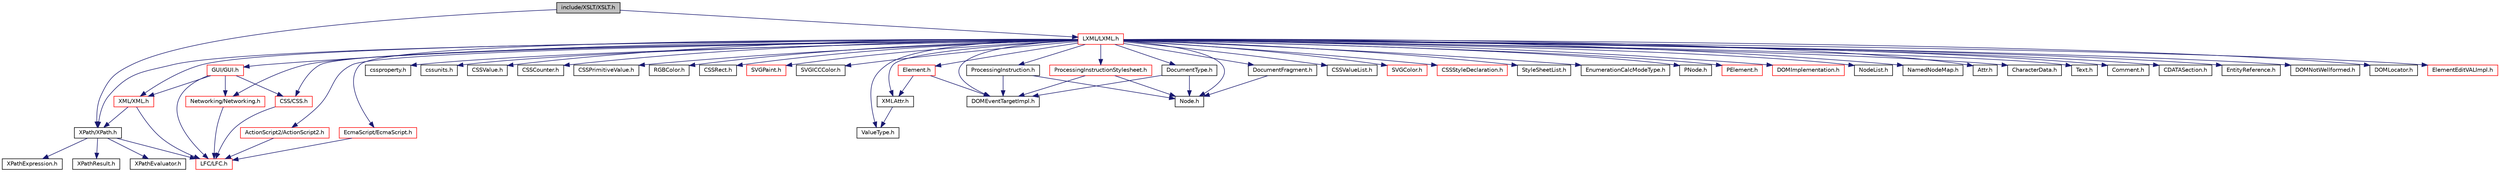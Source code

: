 digraph G
{
  edge [fontname="Helvetica",fontsize="10",labelfontname="Helvetica",labelfontsize="10"];
  node [fontname="Helvetica",fontsize="10",shape=record];
  Node1 [label="include/XSLT/XSLT.h",height=0.2,width=0.4,color="black", fillcolor="grey75", style="filled" fontcolor="black"];
  Node1 -> Node2 [color="midnightblue",fontsize="10",style="solid",fontname="Helvetica"];
  Node2 [label="XPath/XPath.h",height=0.2,width=0.4,color="black", fillcolor="white", style="filled",URL="$_x_path_8h.html"];
  Node2 -> Node3 [color="midnightblue",fontsize="10",style="solid",fontname="Helvetica"];
  Node3 [label="LFC/LFC.h",height=0.2,width=0.4,color="red", fillcolor="white", style="filled",URL="$_l_f_c_8h.html"];
  Node2 -> Node4 [color="midnightblue",fontsize="10",style="solid",fontname="Helvetica"];
  Node4 [label="XPathExpression.h",height=0.2,width=0.4,color="black", fillcolor="white", style="filled",URL="$_x_path_expression_8h.html"];
  Node2 -> Node5 [color="midnightblue",fontsize="10",style="solid",fontname="Helvetica"];
  Node5 [label="XPathResult.h",height=0.2,width=0.4,color="black", fillcolor="white", style="filled",URL="$_x_path_result_8h.html"];
  Node2 -> Node6 [color="midnightblue",fontsize="10",style="solid",fontname="Helvetica"];
  Node6 [label="XPathEvaluator.h",height=0.2,width=0.4,color="black", fillcolor="white", style="filled",URL="$_x_path_evaluator_8h.html"];
  Node1 -> Node7 [color="midnightblue",fontsize="10",style="solid",fontname="Helvetica"];
  Node7 [label="LXML/LXML.h",height=0.2,width=0.4,color="red", fillcolor="white", style="filled",URL="$_l_x_m_l_8h.html"];
  Node7 -> Node8 [color="midnightblue",fontsize="10",style="solid",fontname="Helvetica"];
  Node8 [label="GUI/GUI.h",height=0.2,width=0.4,color="red", fillcolor="white", style="filled",URL="$_g_u_i_8h.html"];
  Node8 -> Node3 [color="midnightblue",fontsize="10",style="solid",fontname="Helvetica"];
  Node8 -> Node9 [color="midnightblue",fontsize="10",style="solid",fontname="Helvetica"];
  Node9 [label="Networking/Networking.h",height=0.2,width=0.4,color="red", fillcolor="white", style="filled",URL="$_networking_8h.html"];
  Node9 -> Node3 [color="midnightblue",fontsize="10",style="solid",fontname="Helvetica"];
  Node8 -> Node10 [color="midnightblue",fontsize="10",style="solid",fontname="Helvetica"];
  Node10 [label="CSS/CSS.h",height=0.2,width=0.4,color="red", fillcolor="white", style="filled",URL="$_c_s_s_8h.html"];
  Node10 -> Node3 [color="midnightblue",fontsize="10",style="solid",fontname="Helvetica"];
  Node8 -> Node11 [color="midnightblue",fontsize="10",style="solid",fontname="Helvetica"];
  Node11 [label="XML/XML.h",height=0.2,width=0.4,color="red", fillcolor="white", style="filled",URL="$_x_m_l_8h.html"];
  Node11 -> Node3 [color="midnightblue",fontsize="10",style="solid",fontname="Helvetica"];
  Node11 -> Node2 [color="midnightblue",fontsize="10",style="solid",fontname="Helvetica"];
  Node7 -> Node10 [color="midnightblue",fontsize="10",style="solid",fontname="Helvetica"];
  Node7 -> Node2 [color="midnightblue",fontsize="10",style="solid",fontname="Helvetica"];
  Node7 -> Node11 [color="midnightblue",fontsize="10",style="solid",fontname="Helvetica"];
  Node7 -> Node12 [color="midnightblue",fontsize="10",style="solid",fontname="Helvetica"];
  Node12 [label="ActionScript2/ActionScript2.h",height=0.2,width=0.4,color="red", fillcolor="white", style="filled",URL="$_action_script2_8h.html"];
  Node12 -> Node3 [color="midnightblue",fontsize="10",style="solid",fontname="Helvetica"];
  Node7 -> Node13 [color="midnightblue",fontsize="10",style="solid",fontname="Helvetica"];
  Node13 [label="EcmaScript/EcmaScript.h",height=0.2,width=0.4,color="red", fillcolor="white", style="filled",URL="$_ecma_script_8h.html"];
  Node13 -> Node3 [color="midnightblue",fontsize="10",style="solid",fontname="Helvetica"];
  Node7 -> Node9 [color="midnightblue",fontsize="10",style="solid",fontname="Helvetica"];
  Node7 -> Node14 [color="midnightblue",fontsize="10",style="solid",fontname="Helvetica"];
  Node14 [label="cssproperty.h",height=0.2,width=0.4,color="black", fillcolor="white", style="filled",URL="$cssproperty_8h.html"];
  Node7 -> Node15 [color="midnightblue",fontsize="10",style="solid",fontname="Helvetica"];
  Node15 [label="cssunits.h",height=0.2,width=0.4,color="black", fillcolor="white", style="filled",URL="$cssunits_8h.html"];
  Node7 -> Node16 [color="midnightblue",fontsize="10",style="solid",fontname="Helvetica"];
  Node16 [label="CSSValue.h",height=0.2,width=0.4,color="black", fillcolor="white", style="filled",URL="$_c_s_s_value_8h.html"];
  Node7 -> Node17 [color="midnightblue",fontsize="10",style="solid",fontname="Helvetica"];
  Node17 [label="CSSCounter.h",height=0.2,width=0.4,color="black", fillcolor="white", style="filled",URL="$_c_s_s_counter_8h.html"];
  Node7 -> Node18 [color="midnightblue",fontsize="10",style="solid",fontname="Helvetica"];
  Node18 [label="CSSPrimitiveValue.h",height=0.2,width=0.4,color="black", fillcolor="white", style="filled",URL="$_c_s_s_primitive_value_8h.html"];
  Node7 -> Node19 [color="midnightblue",fontsize="10",style="solid",fontname="Helvetica"];
  Node19 [label="RGBColor.h",height=0.2,width=0.4,color="black", fillcolor="white", style="filled",URL="$_r_g_b_color_8h.html"];
  Node7 -> Node20 [color="midnightblue",fontsize="10",style="solid",fontname="Helvetica"];
  Node20 [label="CSSRect.h",height=0.2,width=0.4,color="black", fillcolor="white", style="filled",URL="$_c_s_s_rect_8h.html"];
  Node7 -> Node21 [color="midnightblue",fontsize="10",style="solid",fontname="Helvetica"];
  Node21 [label="SVGPaint.h",height=0.2,width=0.4,color="red", fillcolor="white", style="filled",URL="$_s_v_g_paint_8h.html"];
  Node7 -> Node22 [color="midnightblue",fontsize="10",style="solid",fontname="Helvetica"];
  Node22 [label="SVGICCColor.h",height=0.2,width=0.4,color="black", fillcolor="white", style="filled",URL="$_s_v_g_i_c_c_color_8h.html"];
  Node7 -> Node23 [color="midnightblue",fontsize="10",style="solid",fontname="Helvetica"];
  Node23 [label="ValueType.h",height=0.2,width=0.4,color="black", fillcolor="white", style="filled",URL="$_value_type_8h.html"];
  Node7 -> Node24 [color="midnightblue",fontsize="10",style="solid",fontname="Helvetica"];
  Node24 [label="XMLAttr.h",height=0.2,width=0.4,color="black", fillcolor="white", style="filled",URL="$_x_m_l_attr_8h.html"];
  Node24 -> Node23 [color="midnightblue",fontsize="10",style="solid",fontname="Helvetica"];
  Node7 -> Node25 [color="midnightblue",fontsize="10",style="solid",fontname="Helvetica"];
  Node25 [label="CSSValueList.h",height=0.2,width=0.4,color="black", fillcolor="white", style="filled",URL="$_c_s_s_value_list_8h.html"];
  Node7 -> Node26 [color="midnightblue",fontsize="10",style="solid",fontname="Helvetica"];
  Node26 [label="SVGColor.h",height=0.2,width=0.4,color="red", fillcolor="white", style="filled",URL="$_s_v_g_color_8h.html"];
  Node7 -> Node27 [color="midnightblue",fontsize="10",style="solid",fontname="Helvetica"];
  Node27 [label="CSSStyleDeclaration.h",height=0.2,width=0.4,color="red", fillcolor="white", style="filled",URL="$_c_s_s_style_declaration_8h.html"];
  Node7 -> Node28 [color="midnightblue",fontsize="10",style="solid",fontname="Helvetica"];
  Node28 [label="StyleSheetList.h",height=0.2,width=0.4,color="black", fillcolor="white", style="filled",URL="$_style_sheet_list_8h.html"];
  Node7 -> Node29 [color="midnightblue",fontsize="10",style="solid",fontname="Helvetica"];
  Node29 [label="EnumerationCalcModeType.h",height=0.2,width=0.4,color="black", fillcolor="white", style="filled",URL="$_enumeration_calc_mode_type_8h.html"];
  Node7 -> Node30 [color="midnightblue",fontsize="10",style="solid",fontname="Helvetica"];
  Node30 [label="PNode.h",height=0.2,width=0.4,color="black", fillcolor="white", style="filled",URL="$_p_node_8h.html"];
  Node7 -> Node31 [color="midnightblue",fontsize="10",style="solid",fontname="Helvetica"];
  Node31 [label="PElement.h",height=0.2,width=0.4,color="red", fillcolor="white", style="filled",URL="$_p_element_8h.html"];
  Node7 -> Node32 [color="midnightblue",fontsize="10",style="solid",fontname="Helvetica"];
  Node32 [label="DOMEventTargetImpl.h",height=0.2,width=0.4,color="black", fillcolor="white", style="filled",URL="$_d_o_m_event_target_impl_8h.html"];
  Node7 -> Node33 [color="midnightblue",fontsize="10",style="solid",fontname="Helvetica"];
  Node33 [label="DOMImplementation.h",height=0.2,width=0.4,color="red", fillcolor="white", style="filled",URL="$_d_o_m_implementation_8h.html"];
  Node7 -> Node34 [color="midnightblue",fontsize="10",style="solid",fontname="Helvetica"];
  Node34 [label="Node.h",height=0.2,width=0.4,color="black", fillcolor="white", style="filled",URL="$_node_8h.html"];
  Node7 -> Node35 [color="midnightblue",fontsize="10",style="solid",fontname="Helvetica"];
  Node35 [label="NodeList.h",height=0.2,width=0.4,color="black", fillcolor="white", style="filled",URL="$_node_list_8h.html"];
  Node7 -> Node36 [color="midnightblue",fontsize="10",style="solid",fontname="Helvetica"];
  Node36 [label="NamedNodeMap.h",height=0.2,width=0.4,color="black", fillcolor="white", style="filled",URL="$_named_node_map_8h.html"];
  Node7 -> Node37 [color="midnightblue",fontsize="10",style="solid",fontname="Helvetica"];
  Node37 [label="Attr.h",height=0.2,width=0.4,color="black", fillcolor="white", style="filled",URL="$_attr_8h.html"];
  Node7 -> Node38 [color="midnightblue",fontsize="10",style="solid",fontname="Helvetica"];
  Node38 [label="Element.h",height=0.2,width=0.4,color="red", fillcolor="white", style="filled",URL="$_element_8h.html"];
  Node38 -> Node32 [color="midnightblue",fontsize="10",style="solid",fontname="Helvetica"];
  Node38 -> Node24 [color="midnightblue",fontsize="10",style="solid",fontname="Helvetica"];
  Node7 -> Node39 [color="midnightblue",fontsize="10",style="solid",fontname="Helvetica"];
  Node39 [label="CharacterData.h",height=0.2,width=0.4,color="black", fillcolor="white", style="filled",URL="$_character_data_8h.html"];
  Node7 -> Node40 [color="midnightblue",fontsize="10",style="solid",fontname="Helvetica"];
  Node40 [label="Text.h",height=0.2,width=0.4,color="black", fillcolor="white", style="filled",URL="$_l_x_m_l_2_text_8h.html"];
  Node7 -> Node41 [color="midnightblue",fontsize="10",style="solid",fontname="Helvetica"];
  Node41 [label="Comment.h",height=0.2,width=0.4,color="black", fillcolor="white", style="filled",URL="$_comment_8h.html"];
  Node7 -> Node42 [color="midnightblue",fontsize="10",style="solid",fontname="Helvetica"];
  Node42 [label="CDATASection.h",height=0.2,width=0.4,color="black", fillcolor="white", style="filled",URL="$_c_d_a_t_a_section_8h.html"];
  Node7 -> Node43 [color="midnightblue",fontsize="10",style="solid",fontname="Helvetica"];
  Node43 [label="EntityReference.h",height=0.2,width=0.4,color="black", fillcolor="white", style="filled",URL="$_entity_reference_8h.html"];
  Node7 -> Node44 [color="midnightblue",fontsize="10",style="solid",fontname="Helvetica"];
  Node44 [label="DocumentFragment.h",height=0.2,width=0.4,color="black", fillcolor="white", style="filled",URL="$_document_fragment_8h.html"];
  Node44 -> Node34 [color="midnightblue",fontsize="10",style="solid",fontname="Helvetica"];
  Node7 -> Node45 [color="midnightblue",fontsize="10",style="solid",fontname="Helvetica"];
  Node45 [label="ProcessingInstruction.h",height=0.2,width=0.4,color="black", fillcolor="white", style="filled",URL="$_processing_instruction_8h.html"];
  Node45 -> Node34 [color="midnightblue",fontsize="10",style="solid",fontname="Helvetica"];
  Node45 -> Node32 [color="midnightblue",fontsize="10",style="solid",fontname="Helvetica"];
  Node7 -> Node46 [color="midnightblue",fontsize="10",style="solid",fontname="Helvetica"];
  Node46 [label="ProcessingInstructionStylesheet.h",height=0.2,width=0.4,color="red", fillcolor="white", style="filled",URL="$_processing_instruction_stylesheet_8h.html"];
  Node46 -> Node34 [color="midnightblue",fontsize="10",style="solid",fontname="Helvetica"];
  Node46 -> Node32 [color="midnightblue",fontsize="10",style="solid",fontname="Helvetica"];
  Node7 -> Node47 [color="midnightblue",fontsize="10",style="solid",fontname="Helvetica"];
  Node47 [label="DocumentType.h",height=0.2,width=0.4,color="black", fillcolor="white", style="filled",URL="$_document_type_8h.html"];
  Node47 -> Node34 [color="midnightblue",fontsize="10",style="solid",fontname="Helvetica"];
  Node47 -> Node32 [color="midnightblue",fontsize="10",style="solid",fontname="Helvetica"];
  Node7 -> Node48 [color="midnightblue",fontsize="10",style="solid",fontname="Helvetica"];
  Node48 [label="DOMNotWellformed.h",height=0.2,width=0.4,color="black", fillcolor="white", style="filled",URL="$_d_o_m_not_wellformed_8h.html"];
  Node7 -> Node49 [color="midnightblue",fontsize="10",style="solid",fontname="Helvetica"];
  Node49 [label="DOMLocator.h",height=0.2,width=0.4,color="black", fillcolor="white", style="filled",URL="$_d_o_m_locator_8h.html"];
  Node7 -> Node50 [color="midnightblue",fontsize="10",style="solid",fontname="Helvetica"];
  Node50 [label="ElementEditVALImpl.h",height=0.2,width=0.4,color="red", fillcolor="white", style="filled",URL="$_element_edit_v_a_l_impl_8h.html"];
}
